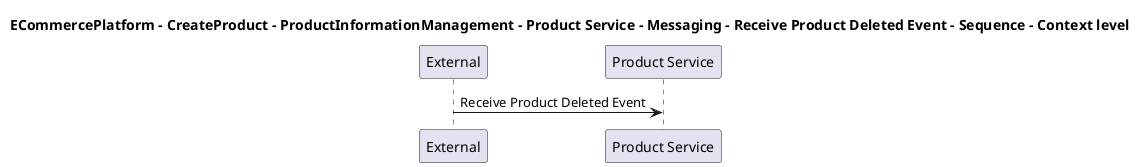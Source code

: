 @startuml

title ECommercePlatform - CreateProduct - ProductInformationManagement - Product Service - Messaging - Receive Product Deleted Event - Sequence - Context level

participant "External" as C4InterFlow.SoftwareSystems.ExternalSystem
participant "Product Service" as ECommercePlatform.CreateProduct.ProductInformationManagement.SoftwareSystems.ProductService

C4InterFlow.SoftwareSystems.ExternalSystem -> ECommercePlatform.CreateProduct.ProductInformationManagement.SoftwareSystems.ProductService : Receive Product Deleted Event


@enduml
